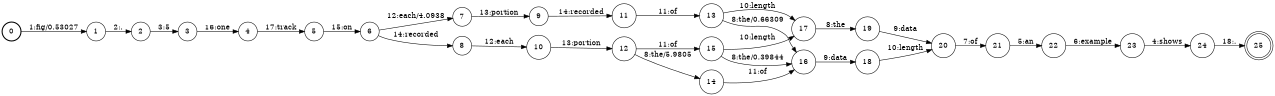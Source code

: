digraph FST {
rankdir = LR;
size = "8.5,11";
label = "";
center = 1;
orientation = Portrait;
ranksep = "0.4";
nodesep = "0.25";
0 [label = "0", shape = circle, style = bold, fontsize = 14]
	0 -> 1 [label = "1:fig/0.53027", fontsize = 14];
1 [label = "1", shape = circle, style = solid, fontsize = 14]
	1 -> 2 [label = "2:.", fontsize = 14];
2 [label = "2", shape = circle, style = solid, fontsize = 14]
	2 -> 3 [label = "3:5", fontsize = 14];
3 [label = "3", shape = circle, style = solid, fontsize = 14]
	3 -> 4 [label = "16:one", fontsize = 14];
4 [label = "4", shape = circle, style = solid, fontsize = 14]
	4 -> 5 [label = "17:track", fontsize = 14];
5 [label = "5", shape = circle, style = solid, fontsize = 14]
	5 -> 6 [label = "15:on", fontsize = 14];
6 [label = "6", shape = circle, style = solid, fontsize = 14]
	6 -> 7 [label = "12:each/4.0938", fontsize = 14];
	6 -> 8 [label = "14:recorded", fontsize = 14];
7 [label = "7", shape = circle, style = solid, fontsize = 14]
	7 -> 9 [label = "13:portion", fontsize = 14];
8 [label = "8", shape = circle, style = solid, fontsize = 14]
	8 -> 10 [label = "12:each", fontsize = 14];
9 [label = "9", shape = circle, style = solid, fontsize = 14]
	9 -> 11 [label = "14:recorded", fontsize = 14];
10 [label = "10", shape = circle, style = solid, fontsize = 14]
	10 -> 12 [label = "13:portion", fontsize = 14];
11 [label = "11", shape = circle, style = solid, fontsize = 14]
	11 -> 13 [label = "11:of", fontsize = 14];
12 [label = "12", shape = circle, style = solid, fontsize = 14]
	12 -> 14 [label = "8:the/5.9805", fontsize = 14];
	12 -> 15 [label = "11:of", fontsize = 14];
13 [label = "13", shape = circle, style = solid, fontsize = 14]
	13 -> 16 [label = "8:the/0.66309", fontsize = 14];
	13 -> 17 [label = "10:length", fontsize = 14];
14 [label = "14", shape = circle, style = solid, fontsize = 14]
	14 -> 16 [label = "11:of", fontsize = 14];
15 [label = "15", shape = circle, style = solid, fontsize = 14]
	15 -> 16 [label = "8:the/0.39844", fontsize = 14];
	15 -> 17 [label = "10:length", fontsize = 14];
16 [label = "16", shape = circle, style = solid, fontsize = 14]
	16 -> 18 [label = "9:data", fontsize = 14];
17 [label = "17", shape = circle, style = solid, fontsize = 14]
	17 -> 19 [label = "8:the", fontsize = 14];
18 [label = "18", shape = circle, style = solid, fontsize = 14]
	18 -> 20 [label = "10:length", fontsize = 14];
19 [label = "19", shape = circle, style = solid, fontsize = 14]
	19 -> 20 [label = "9:data", fontsize = 14];
20 [label = "20", shape = circle, style = solid, fontsize = 14]
	20 -> 21 [label = "7:of", fontsize = 14];
21 [label = "21", shape = circle, style = solid, fontsize = 14]
	21 -> 22 [label = "5:an", fontsize = 14];
22 [label = "22", shape = circle, style = solid, fontsize = 14]
	22 -> 23 [label = "6:example", fontsize = 14];
23 [label = "23", shape = circle, style = solid, fontsize = 14]
	23 -> 24 [label = "4:shows", fontsize = 14];
24 [label = "24", shape = circle, style = solid, fontsize = 14]
	24 -> 25 [label = "18:.", fontsize = 14];
25 [label = "25", shape = doublecircle, style = solid, fontsize = 14]
}
